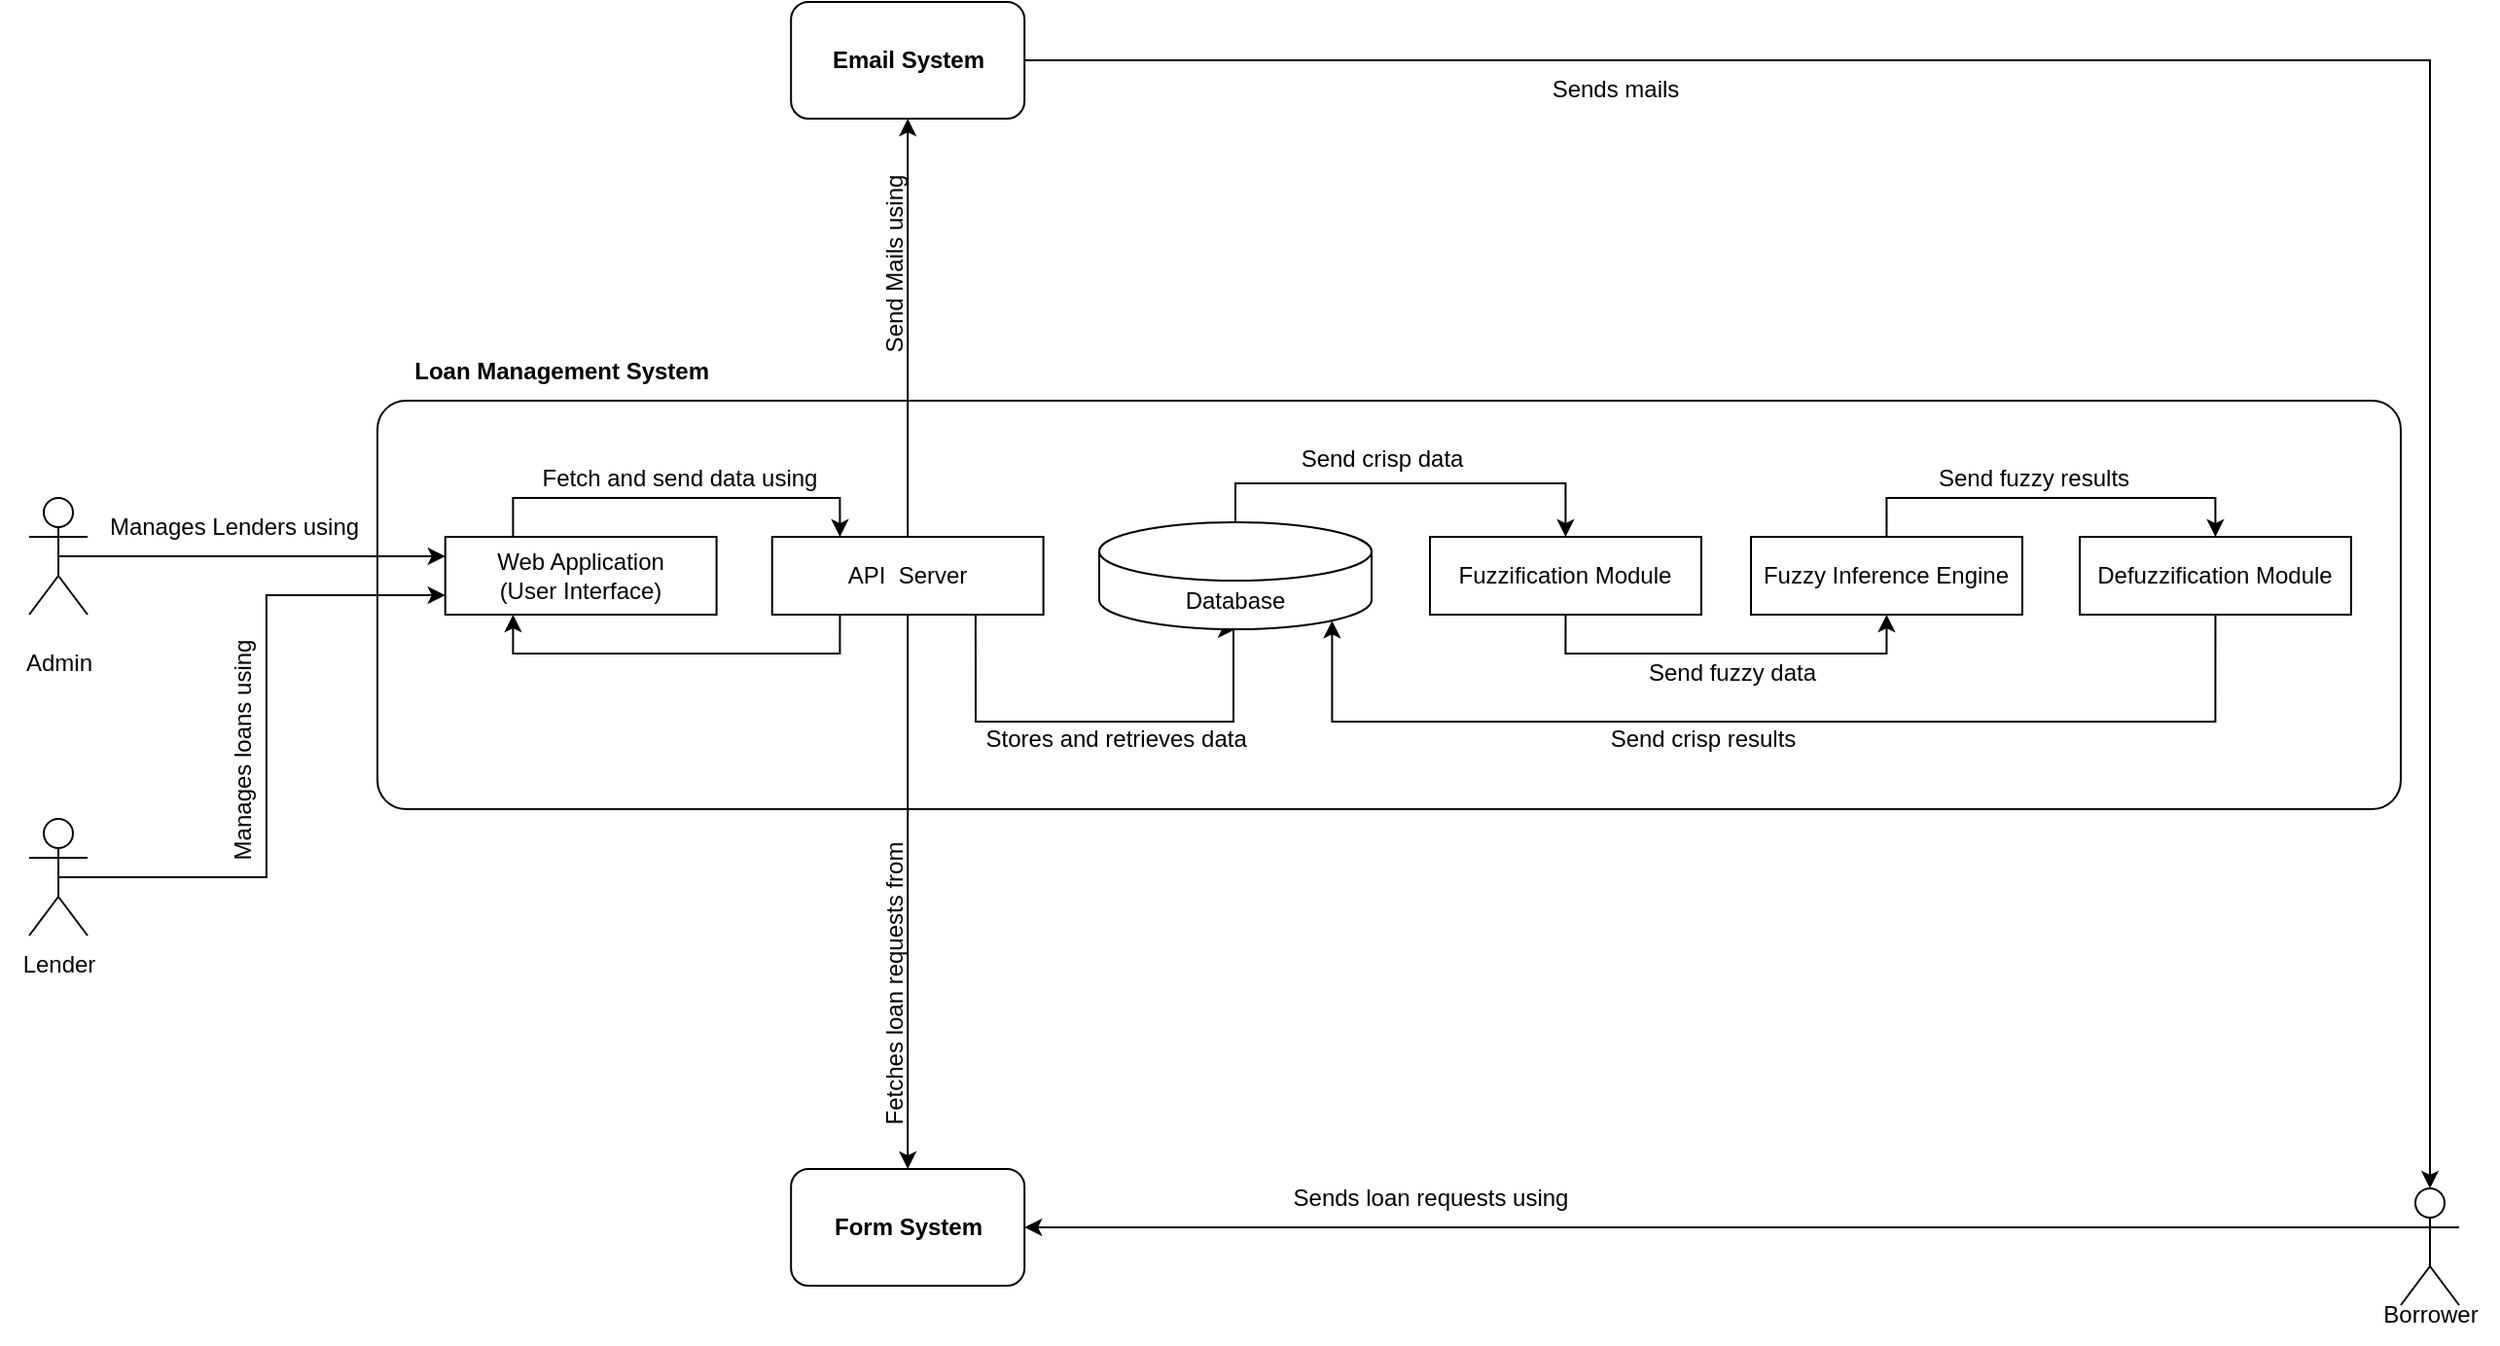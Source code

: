 <mxfile version="22.0.0" type="github">
  <diagram name="Page-1" id="WiTn8isQ3tz0NeDUUIZ3">
    <mxGraphModel dx="3408" dy="2093" grid="1" gridSize="10" guides="1" tooltips="1" connect="1" arrows="1" fold="1" page="1" pageScale="1" pageWidth="850" pageHeight="1100" math="0" shadow="0">
      <root>
        <mxCell id="0" />
        <mxCell id="1" parent="0" />
        <mxCell id="_yR6piTLcmD-9P2-bQx6-15" value="" style="group" vertex="1" connectable="0" parent="1">
          <mxGeometry x="189" y="265" width="1040" height="170" as="geometry" />
        </mxCell>
        <mxCell id="_yR6piTLcmD-9P2-bQx6-13" value="" style="rounded=1;whiteSpace=wrap;html=1;arcSize=7;" vertex="1" parent="_yR6piTLcmD-9P2-bQx6-15">
          <mxGeometry y="-40" width="1040" height="210" as="geometry" />
        </mxCell>
        <mxCell id="_yR6piTLcmD-9P2-bQx6-35" style="edgeStyle=orthogonalEdgeStyle;rounded=0;orthogonalLoop=1;jettySize=auto;html=1;exitX=0.75;exitY=1;exitDx=0;exitDy=0;entryX=0.5;entryY=1;entryDx=0;entryDy=0;entryPerimeter=0;" edge="1" parent="_yR6piTLcmD-9P2-bQx6-15" source="_yR6piTLcmD-9P2-bQx6-23" target="_yR6piTLcmD-9P2-bQx6-100">
          <mxGeometry relative="1" as="geometry">
            <mxPoint x="440" y="105" as="targetPoint" />
            <Array as="points">
              <mxPoint x="308" y="125" />
              <mxPoint x="440" y="125" />
              <mxPoint x="440" y="78" />
            </Array>
          </mxGeometry>
        </mxCell>
        <mxCell id="_yR6piTLcmD-9P2-bQx6-95" style="edgeStyle=orthogonalEdgeStyle;rounded=0;orthogonalLoop=1;jettySize=auto;html=1;exitX=0.25;exitY=1;exitDx=0;exitDy=0;entryX=0.25;entryY=1;entryDx=0;entryDy=0;" edge="1" parent="_yR6piTLcmD-9P2-bQx6-15" source="_yR6piTLcmD-9P2-bQx6-23" target="_yR6piTLcmD-9P2-bQx6-39">
          <mxGeometry relative="1" as="geometry" />
        </mxCell>
        <mxCell id="_yR6piTLcmD-9P2-bQx6-23" value="API&amp;nbsp; Server" style="rounded=0;whiteSpace=wrap;html=1;" vertex="1" parent="_yR6piTLcmD-9P2-bQx6-15">
          <mxGeometry x="202.872" y="30" width="139.438" height="40" as="geometry" />
        </mxCell>
        <mxCell id="_yR6piTLcmD-9P2-bQx6-42" style="edgeStyle=orthogonalEdgeStyle;rounded=0;orthogonalLoop=1;jettySize=auto;html=1;exitX=0.25;exitY=0;exitDx=0;exitDy=0;entryX=0.25;entryY=0;entryDx=0;entryDy=0;" edge="1" parent="_yR6piTLcmD-9P2-bQx6-15" source="_yR6piTLcmD-9P2-bQx6-39" target="_yR6piTLcmD-9P2-bQx6-23">
          <mxGeometry relative="1" as="geometry">
            <Array as="points" />
          </mxGeometry>
        </mxCell>
        <mxCell id="_yR6piTLcmD-9P2-bQx6-39" value="Web Application&lt;br&gt;(User Interface)" style="rounded=0;whiteSpace=wrap;html=1;" vertex="1" parent="_yR6piTLcmD-9P2-bQx6-15">
          <mxGeometry x="34.859" y="30" width="139.438" height="40" as="geometry" />
        </mxCell>
        <mxCell id="_yR6piTLcmD-9P2-bQx6-43" value="Fetch and send data using" style="text;html=1;align=center;verticalAlign=middle;resizable=0;points=[];autosize=1;strokeColor=none;fillColor=none;" vertex="1" parent="_yR6piTLcmD-9P2-bQx6-15">
          <mxGeometry x="74.996" y="-14.995" width="160" height="30" as="geometry" />
        </mxCell>
        <mxCell id="_yR6piTLcmD-9P2-bQx6-83" style="edgeStyle=orthogonalEdgeStyle;rounded=0;orthogonalLoop=1;jettySize=auto;html=1;exitX=0.5;exitY=1;exitDx=0;exitDy=0;entryX=0.5;entryY=1;entryDx=0;entryDy=0;" edge="1" parent="_yR6piTLcmD-9P2-bQx6-15" source="_yR6piTLcmD-9P2-bQx6-62" target="_yR6piTLcmD-9P2-bQx6-82">
          <mxGeometry relative="1" as="geometry" />
        </mxCell>
        <mxCell id="_yR6piTLcmD-9P2-bQx6-62" value="Fuzzification Module" style="rounded=0;whiteSpace=wrap;html=1;" vertex="1" parent="_yR6piTLcmD-9P2-bQx6-15">
          <mxGeometry x="541.004" y="30" width="139.438" height="40" as="geometry" />
        </mxCell>
        <mxCell id="_yR6piTLcmD-9P2-bQx6-89" style="edgeStyle=orthogonalEdgeStyle;rounded=0;orthogonalLoop=1;jettySize=auto;html=1;exitX=0.5;exitY=0;exitDx=0;exitDy=0;entryX=0.5;entryY=0;entryDx=0;entryDy=0;" edge="1" parent="_yR6piTLcmD-9P2-bQx6-15" source="_yR6piTLcmD-9P2-bQx6-82" target="_yR6piTLcmD-9P2-bQx6-88">
          <mxGeometry relative="1" as="geometry" />
        </mxCell>
        <mxCell id="_yR6piTLcmD-9P2-bQx6-82" value="Fuzzy Inference Engine" style="rounded=0;whiteSpace=wrap;html=1;" vertex="1" parent="_yR6piTLcmD-9P2-bQx6-15">
          <mxGeometry x="706.004" y="30" width="139.438" height="40" as="geometry" />
        </mxCell>
        <mxCell id="_yR6piTLcmD-9P2-bQx6-84" value="Send fuzzy data" style="text;html=1;align=center;verticalAlign=middle;resizable=0;points=[];autosize=1;strokeColor=none;fillColor=none;" vertex="1" parent="_yR6piTLcmD-9P2-bQx6-15">
          <mxGeometry x="641" y="85" width="110" height="30" as="geometry" />
        </mxCell>
        <mxCell id="_yR6piTLcmD-9P2-bQx6-36" value="Stores and retrieves data&amp;nbsp;" style="text;html=1;align=center;verticalAlign=middle;resizable=0;points=[];autosize=1;strokeColor=none;fillColor=none;" vertex="1" parent="_yR6piTLcmD-9P2-bQx6-15">
          <mxGeometry x="300.995" y="119.005" width="160" height="30" as="geometry" />
        </mxCell>
        <mxCell id="_yR6piTLcmD-9P2-bQx6-88" value="Defuzzification Module" style="rounded=0;whiteSpace=wrap;html=1;" vertex="1" parent="_yR6piTLcmD-9P2-bQx6-15">
          <mxGeometry x="875.004" y="30" width="139.438" height="40" as="geometry" />
        </mxCell>
        <mxCell id="_yR6piTLcmD-9P2-bQx6-90" value="Send fuzzy results" style="text;html=1;align=center;verticalAlign=middle;resizable=0;points=[];autosize=1;strokeColor=none;fillColor=none;" vertex="1" parent="_yR6piTLcmD-9P2-bQx6-15">
          <mxGeometry x="791" y="-15" width="120" height="30" as="geometry" />
        </mxCell>
        <mxCell id="_yR6piTLcmD-9P2-bQx6-92" value="Send crisp results" style="text;html=1;align=center;verticalAlign=middle;resizable=0;points=[];autosize=1;strokeColor=none;fillColor=none;" vertex="1" parent="_yR6piTLcmD-9P2-bQx6-15">
          <mxGeometry x="621" y="119" width="120" height="30" as="geometry" />
        </mxCell>
        <mxCell id="_yR6piTLcmD-9P2-bQx6-102" style="edgeStyle=orthogonalEdgeStyle;rounded=0;orthogonalLoop=1;jettySize=auto;html=1;exitX=0.5;exitY=0;exitDx=0;exitDy=0;exitPerimeter=0;entryX=0.5;entryY=0;entryDx=0;entryDy=0;" edge="1" parent="_yR6piTLcmD-9P2-bQx6-15" source="_yR6piTLcmD-9P2-bQx6-100" target="_yR6piTLcmD-9P2-bQx6-62">
          <mxGeometry relative="1" as="geometry" />
        </mxCell>
        <mxCell id="_yR6piTLcmD-9P2-bQx6-100" value="Database" style="shape=cylinder3;whiteSpace=wrap;html=1;boundedLbl=1;backgroundOutline=1;size=15;" vertex="1" parent="_yR6piTLcmD-9P2-bQx6-15">
          <mxGeometry x="371" y="22.5" width="140" height="55" as="geometry" />
        </mxCell>
        <mxCell id="_yR6piTLcmD-9P2-bQx6-65" value="Send crisp data" style="text;html=1;align=center;verticalAlign=middle;resizable=0;points=[];autosize=1;strokeColor=none;fillColor=none;" vertex="1" parent="_yR6piTLcmD-9P2-bQx6-15">
          <mxGeometry x="461" y="-25" width="110" height="30" as="geometry" />
        </mxCell>
        <mxCell id="_yR6piTLcmD-9P2-bQx6-103" style="edgeStyle=orthogonalEdgeStyle;rounded=0;orthogonalLoop=1;jettySize=auto;html=1;exitX=0.5;exitY=1;exitDx=0;exitDy=0;entryX=0.855;entryY=1;entryDx=0;entryDy=-4.35;entryPerimeter=0;" edge="1" parent="_yR6piTLcmD-9P2-bQx6-15" source="_yR6piTLcmD-9P2-bQx6-88" target="_yR6piTLcmD-9P2-bQx6-100">
          <mxGeometry relative="1" as="geometry">
            <Array as="points">
              <mxPoint x="945" y="125" />
              <mxPoint x="491" y="125" />
            </Array>
          </mxGeometry>
        </mxCell>
        <mxCell id="_yR6piTLcmD-9P2-bQx6-55" style="edgeStyle=orthogonalEdgeStyle;rounded=0;orthogonalLoop=1;jettySize=auto;html=1;exitX=0.5;exitY=0.5;exitDx=0;exitDy=0;exitPerimeter=0;entryX=0;entryY=0.25;entryDx=0;entryDy=0;" edge="1" parent="1" source="_yR6piTLcmD-9P2-bQx6-16" target="_yR6piTLcmD-9P2-bQx6-39">
          <mxGeometry relative="1" as="geometry" />
        </mxCell>
        <mxCell id="_yR6piTLcmD-9P2-bQx6-16" value="Actor" style="shape=umlActor;verticalLabelPosition=bottom;verticalAlign=top;html=1;noLabel=1;" vertex="1" parent="1">
          <mxGeometry x="10" y="275" width="30" height="60" as="geometry" />
        </mxCell>
        <mxCell id="_yR6piTLcmD-9P2-bQx6-17" value="Actor" style="shape=umlActor;verticalLabelPosition=bottom;verticalAlign=top;html=1;noLabel=1;" vertex="1" parent="1">
          <mxGeometry x="10" y="440" width="30" height="60" as="geometry" />
        </mxCell>
        <mxCell id="_yR6piTLcmD-9P2-bQx6-97" style="edgeStyle=orthogonalEdgeStyle;rounded=0;orthogonalLoop=1;jettySize=auto;html=1;exitX=0;exitY=0.333;exitDx=0;exitDy=0;exitPerimeter=0;entryX=1;entryY=0.5;entryDx=0;entryDy=0;" edge="1" parent="1" source="_yR6piTLcmD-9P2-bQx6-18" target="_yR6piTLcmD-9P2-bQx6-29">
          <mxGeometry relative="1" as="geometry">
            <Array as="points">
              <mxPoint x="1230" y="650" />
            </Array>
          </mxGeometry>
        </mxCell>
        <mxCell id="_yR6piTLcmD-9P2-bQx6-18" value="Actor" style="shape=umlActor;verticalLabelPosition=bottom;verticalAlign=top;html=1;noLabel=1;" vertex="1" parent="1">
          <mxGeometry x="1229" y="630" width="30" height="60" as="geometry" />
        </mxCell>
        <mxCell id="_yR6piTLcmD-9P2-bQx6-19" value="Admin" style="text;html=1;align=center;verticalAlign=middle;resizable=0;points=[];autosize=1;strokeColor=none;fillColor=none;" vertex="1" parent="1">
          <mxGeometry x="-5" y="345" width="60" height="30" as="geometry" />
        </mxCell>
        <mxCell id="_yR6piTLcmD-9P2-bQx6-20" value="Manages loans using" style="text;html=1;align=center;verticalAlign=middle;resizable=0;points=[];autosize=1;strokeColor=none;fillColor=none;rotation=-90;" vertex="1" parent="1">
          <mxGeometry x="50" y="390" width="140" height="30" as="geometry" />
        </mxCell>
        <mxCell id="_yR6piTLcmD-9P2-bQx6-21" value="Borrower" style="text;html=1;align=center;verticalAlign=middle;resizable=0;points=[];autosize=1;strokeColor=none;fillColor=none;" vertex="1" parent="1">
          <mxGeometry x="1209" y="680" width="70" height="30" as="geometry" />
        </mxCell>
        <mxCell id="_yR6piTLcmD-9P2-bQx6-22" value="&lt;b&gt;Email System&lt;/b&gt;" style="rounded=1;whiteSpace=wrap;html=1;" vertex="1" parent="1">
          <mxGeometry x="401.59" y="20" width="120" height="60" as="geometry" />
        </mxCell>
        <mxCell id="_yR6piTLcmD-9P2-bQx6-25" style="edgeStyle=orthogonalEdgeStyle;rounded=0;orthogonalLoop=1;jettySize=auto;html=1;exitX=0.5;exitY=0;exitDx=0;exitDy=0;entryX=0.5;entryY=1;entryDx=0;entryDy=0;" edge="1" parent="1" source="_yR6piTLcmD-9P2-bQx6-23" target="_yR6piTLcmD-9P2-bQx6-22">
          <mxGeometry relative="1" as="geometry" />
        </mxCell>
        <mxCell id="_yR6piTLcmD-9P2-bQx6-26" value="Send Mails using" style="text;html=1;align=center;verticalAlign=middle;resizable=0;points=[];autosize=1;strokeColor=none;fillColor=none;rotation=-90;" vertex="1" parent="1">
          <mxGeometry x="400" y="140" width="110" height="30" as="geometry" />
        </mxCell>
        <mxCell id="_yR6piTLcmD-9P2-bQx6-27" style="edgeStyle=orthogonalEdgeStyle;rounded=0;orthogonalLoop=1;jettySize=auto;html=1;exitX=1;exitY=0.5;exitDx=0;exitDy=0;entryX=0.5;entryY=0;entryDx=0;entryDy=0;entryPerimeter=0;" edge="1" parent="1" source="_yR6piTLcmD-9P2-bQx6-22" target="_yR6piTLcmD-9P2-bQx6-18">
          <mxGeometry relative="1" as="geometry" />
        </mxCell>
        <mxCell id="_yR6piTLcmD-9P2-bQx6-28" value="Sends mails" style="text;html=1;align=center;verticalAlign=middle;resizable=0;points=[];autosize=1;strokeColor=none;fillColor=none;" vertex="1" parent="1">
          <mxGeometry x="780" y="50" width="90" height="30" as="geometry" />
        </mxCell>
        <mxCell id="_yR6piTLcmD-9P2-bQx6-29" value="&lt;b&gt;Form System&lt;/b&gt;" style="rounded=1;whiteSpace=wrap;html=1;" vertex="1" parent="1">
          <mxGeometry x="401.59" y="620" width="120" height="60" as="geometry" />
        </mxCell>
        <mxCell id="_yR6piTLcmD-9P2-bQx6-31" value="Sends loan requests using" style="text;html=1;align=center;verticalAlign=middle;resizable=0;points=[];autosize=1;strokeColor=none;fillColor=none;rotation=0;" vertex="1" parent="1">
          <mxGeometry x="650" y="620" width="160" height="30" as="geometry" />
        </mxCell>
        <mxCell id="_yR6piTLcmD-9P2-bQx6-37" style="edgeStyle=orthogonalEdgeStyle;rounded=0;orthogonalLoop=1;jettySize=auto;html=1;exitX=0.5;exitY=1;exitDx=0;exitDy=0;entryX=0.5;entryY=0;entryDx=0;entryDy=0;" edge="1" parent="1" source="_yR6piTLcmD-9P2-bQx6-23" target="_yR6piTLcmD-9P2-bQx6-29">
          <mxGeometry relative="1" as="geometry">
            <mxPoint x="585" y="580" as="targetPoint" />
          </mxGeometry>
        </mxCell>
        <mxCell id="_yR6piTLcmD-9P2-bQx6-38" value="Fetches loan requests from" style="text;html=1;align=center;verticalAlign=middle;resizable=0;points=[];autosize=1;strokeColor=none;fillColor=none;rotation=-90;" vertex="1" parent="1">
          <mxGeometry x="370" y="510" width="170" height="30" as="geometry" />
        </mxCell>
        <mxCell id="_yR6piTLcmD-9P2-bQx6-50" value="Manages Lenders using" style="text;html=1;align=center;verticalAlign=middle;resizable=0;points=[];autosize=1;strokeColor=none;fillColor=none;" vertex="1" parent="1">
          <mxGeometry x="40" y="275" width="150" height="30" as="geometry" />
        </mxCell>
        <mxCell id="_yR6piTLcmD-9P2-bQx6-57" style="edgeStyle=orthogonalEdgeStyle;rounded=0;orthogonalLoop=1;jettySize=auto;html=1;exitX=0.5;exitY=0.5;exitDx=0;exitDy=0;exitPerimeter=0;entryX=0;entryY=0.75;entryDx=0;entryDy=0;" edge="1" parent="1" source="_yR6piTLcmD-9P2-bQx6-17" target="_yR6piTLcmD-9P2-bQx6-39">
          <mxGeometry relative="1" as="geometry" />
        </mxCell>
        <mxCell id="_yR6piTLcmD-9P2-bQx6-58" value="Lender" style="text;html=1;align=center;verticalAlign=middle;resizable=0;points=[];autosize=1;strokeColor=none;fillColor=none;" vertex="1" parent="1">
          <mxGeometry x="-5" y="500" width="60" height="30" as="geometry" />
        </mxCell>
        <mxCell id="_yR6piTLcmD-9P2-bQx6-14" value="&lt;b style=&quot;border-color: var(--border-color);&quot;&gt;Loan Management System&amp;nbsp;&lt;br&gt;&lt;/b&gt;" style="text;html=1;align=center;verticalAlign=middle;resizable=0;points=[];autosize=1;strokeColor=none;fillColor=none;" vertex="1" parent="1">
          <mxGeometry x="195" y="194.995" width="180" height="30" as="geometry" />
        </mxCell>
      </root>
    </mxGraphModel>
  </diagram>
</mxfile>
